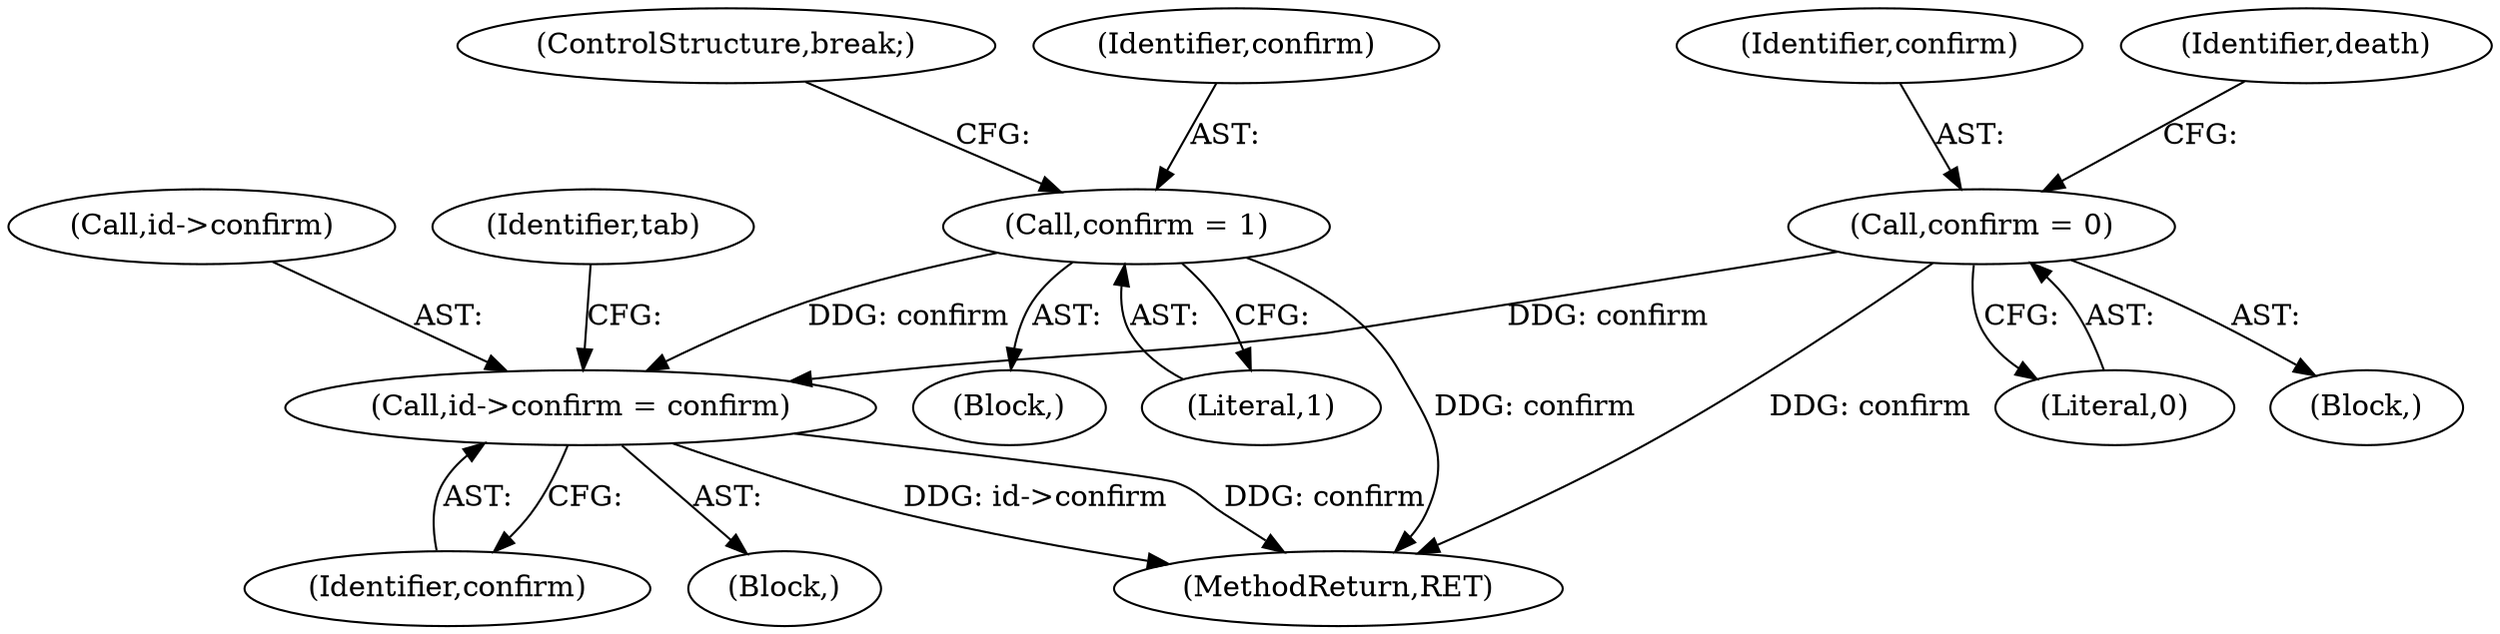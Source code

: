 digraph "0_src_9476ce1dd37d3c3218d5640b74c34c65e5f4efe5_0@pointer" {
"1000305" [label="(Call,id->confirm = confirm)"];
"1000215" [label="(Call,confirm = 1)"];
"1000121" [label="(Call,confirm = 0)"];
"1000218" [label="(ControlStructure,break;)"];
"1000276" [label="(Block,)"];
"1000306" [label="(Call,id->confirm)"];
"1000121" [label="(Call,confirm = 0)"];
"1000123" [label="(Literal,0)"];
"1000122" [label="(Identifier,confirm)"];
"1000127" [label="(Identifier,death)"];
"1000313" [label="(Identifier,tab)"];
"1000217" [label="(Literal,1)"];
"1000103" [label="(Block,)"];
"1000343" [label="(MethodReturn,RET)"];
"1000215" [label="(Call,confirm = 1)"];
"1000309" [label="(Identifier,confirm)"];
"1000305" [label="(Call,id->confirm = confirm)"];
"1000216" [label="(Identifier,confirm)"];
"1000190" [label="(Block,)"];
"1000305" -> "1000276"  [label="AST: "];
"1000305" -> "1000309"  [label="CFG: "];
"1000306" -> "1000305"  [label="AST: "];
"1000309" -> "1000305"  [label="AST: "];
"1000313" -> "1000305"  [label="CFG: "];
"1000305" -> "1000343"  [label="DDG: confirm"];
"1000305" -> "1000343"  [label="DDG: id->confirm"];
"1000215" -> "1000305"  [label="DDG: confirm"];
"1000121" -> "1000305"  [label="DDG: confirm"];
"1000215" -> "1000190"  [label="AST: "];
"1000215" -> "1000217"  [label="CFG: "];
"1000216" -> "1000215"  [label="AST: "];
"1000217" -> "1000215"  [label="AST: "];
"1000218" -> "1000215"  [label="CFG: "];
"1000215" -> "1000343"  [label="DDG: confirm"];
"1000121" -> "1000103"  [label="AST: "];
"1000121" -> "1000123"  [label="CFG: "];
"1000122" -> "1000121"  [label="AST: "];
"1000123" -> "1000121"  [label="AST: "];
"1000127" -> "1000121"  [label="CFG: "];
"1000121" -> "1000343"  [label="DDG: confirm"];
}

